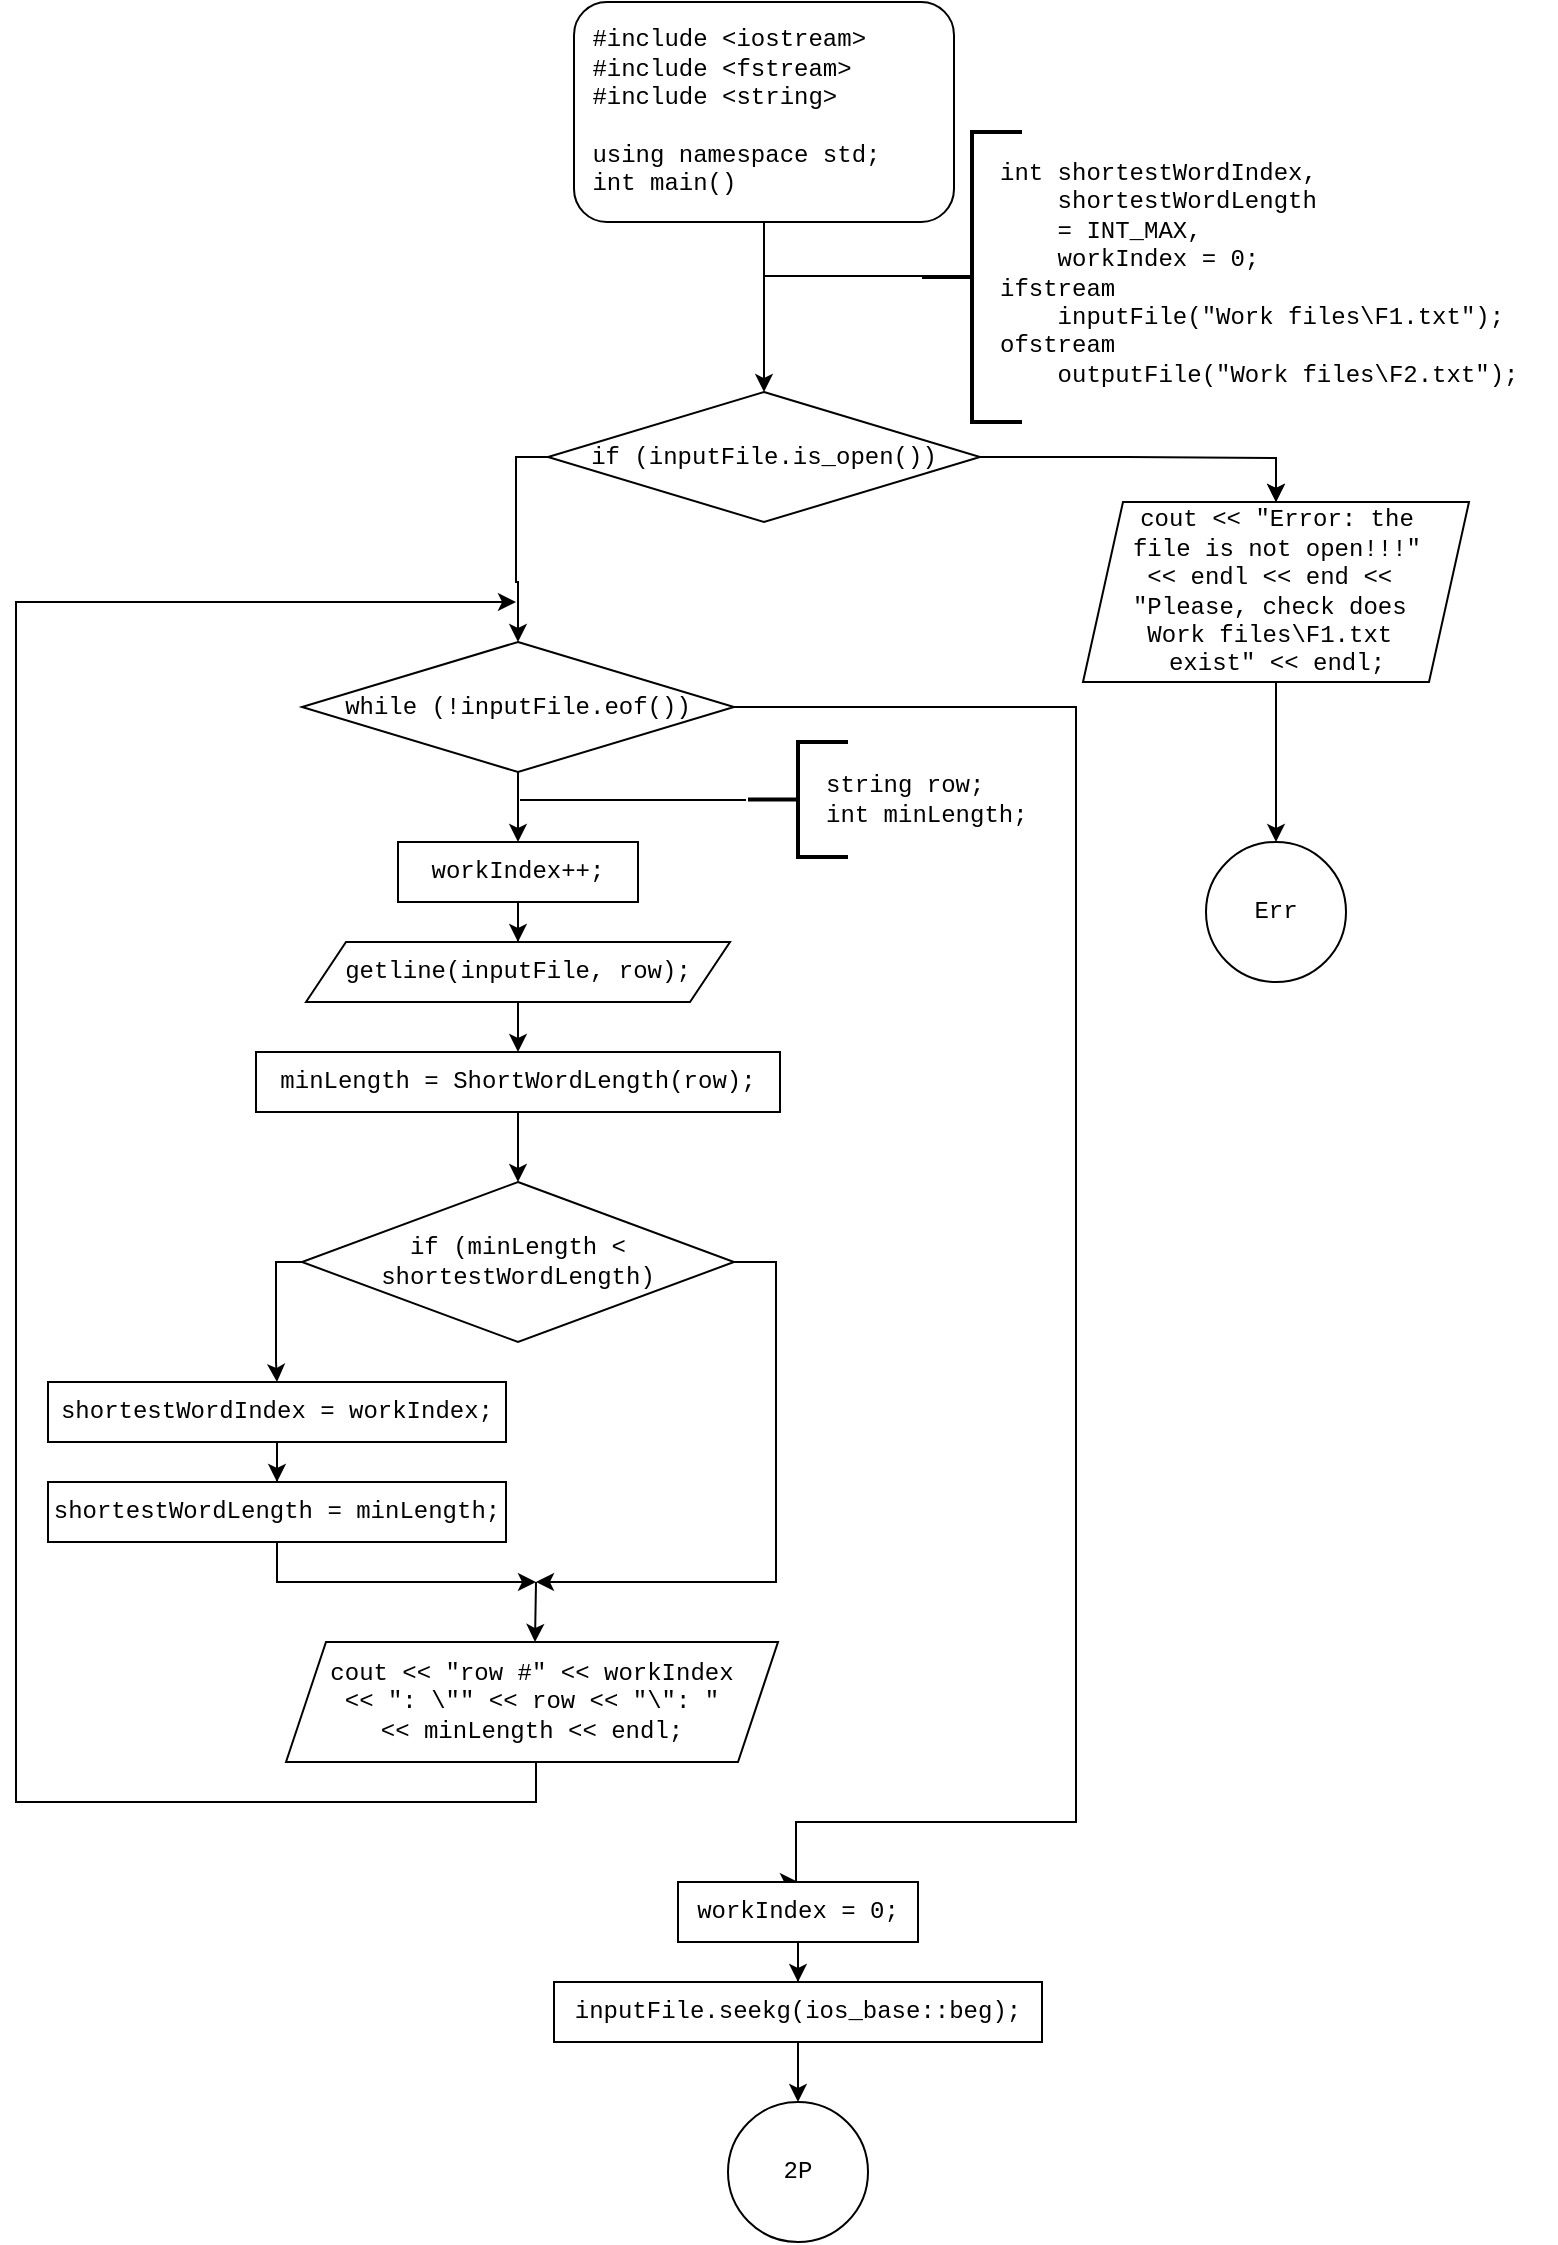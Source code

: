 <mxfile version="14.1.8" type="device"><diagram id="36v2mM9SLgPIwePRZz3P" name="Страница 1"><mxGraphModel dx="981" dy="574" grid="1" gridSize="10" guides="1" tooltips="1" connect="1" arrows="1" fold="1" page="1" pageScale="1" pageWidth="827" pageHeight="1169" math="0" shadow="0"><root><mxCell id="0"/><mxCell id="1" parent="0"/><mxCell id="1mySIXGy-hEm2ZLEQ8bS-6" style="edgeStyle=orthogonalEdgeStyle;rounded=0;orthogonalLoop=1;jettySize=auto;html=1;fontFamily=Courier New;" edge="1" parent="1" source="1mySIXGy-hEm2ZLEQ8bS-1" target="1mySIXGy-hEm2ZLEQ8bS-5"><mxGeometry relative="1" as="geometry"/></mxCell><mxCell id="1mySIXGy-hEm2ZLEQ8bS-1" value="&lt;div&gt;&amp;nbsp;#include &amp;lt;iostream&amp;gt;&lt;/div&gt;&lt;div&gt;&amp;nbsp;#include &amp;lt;fstream&amp;gt;&lt;/div&gt;&lt;div&gt;&amp;nbsp;#include &amp;lt;string&amp;gt;&lt;/div&gt;&lt;div&gt;&lt;br&gt;&lt;/div&gt;&lt;div&gt;&amp;nbsp;using namespace std;&lt;/div&gt;&lt;div&gt;&amp;nbsp;int main()&lt;/div&gt;" style="rounded=1;whiteSpace=wrap;html=1;fontFamily=Courier New;align=left;" vertex="1" parent="1"><mxGeometry x="319" y="30" width="190" height="110" as="geometry"/></mxCell><mxCell id="1mySIXGy-hEm2ZLEQ8bS-2" value="" style="strokeWidth=2;html=1;shape=mxgraph.flowchart.annotation_2;align=left;labelPosition=right;pointerEvents=1;fontFamily=Courier New;" vertex="1" parent="1"><mxGeometry x="493" y="95" width="50" height="145" as="geometry"/></mxCell><mxCell id="1mySIXGy-hEm2ZLEQ8bS-34" value="" style="edgeStyle=orthogonalEdgeStyle;rounded=0;orthogonalLoop=1;jettySize=auto;html=1;fontFamily=Courier New;entryX=0.5;entryY=0;entryDx=0;entryDy=0;" edge="1" parent="1" source="1mySIXGy-hEm2ZLEQ8bS-3" target="1mySIXGy-hEm2ZLEQ8bS-33"><mxGeometry relative="1" as="geometry"/></mxCell><mxCell id="1mySIXGy-hEm2ZLEQ8bS-3" value="&lt;div&gt;int shortestWordIndex,&amp;nbsp;&lt;/div&gt;&lt;div&gt;&amp;nbsp; &amp;nbsp; shortestWordLength&amp;nbsp;&lt;/div&gt;&lt;div&gt;&amp;nbsp; &amp;nbsp; = INT_MAX,&lt;/div&gt;&lt;div&gt;&amp;nbsp; &amp;nbsp; workIndex = 0;&lt;/div&gt;&lt;div&gt;&lt;div&gt;ifstream&amp;nbsp;&lt;/div&gt;&lt;div&gt;&amp;nbsp; &amp;nbsp; inputFile(&quot;Work files\\F1.txt&quot;);&lt;/div&gt;&lt;div&gt;ofstream&amp;nbsp;&lt;/div&gt;&lt;div&gt;&amp;nbsp; &amp;nbsp; outputFile(&quot;Work files\\F2.txt&quot;);&lt;/div&gt;&lt;/div&gt;" style="text;html=1;strokeColor=none;fillColor=none;align=left;verticalAlign=middle;whiteSpace=wrap;rounded=0;fontFamily=Courier New;" vertex="1" parent="1"><mxGeometry x="530" y="65.5" width="280" height="200" as="geometry"/></mxCell><mxCell id="1mySIXGy-hEm2ZLEQ8bS-8" style="edgeStyle=orthogonalEdgeStyle;rounded=0;orthogonalLoop=1;jettySize=auto;html=1;fontFamily=Courier New;entryX=0.5;entryY=0;entryDx=0;entryDy=0;" edge="1" parent="1" source="1mySIXGy-hEm2ZLEQ8bS-5" target="1mySIXGy-hEm2ZLEQ8bS-9"><mxGeometry relative="1" as="geometry"><mxPoint x="370" y="350" as="targetPoint"/><Array as="points"><mxPoint x="290" y="258"/><mxPoint x="290" y="320"/><mxPoint x="291" y="320"/></Array></mxGeometry></mxCell><mxCell id="1mySIXGy-hEm2ZLEQ8bS-32" style="edgeStyle=orthogonalEdgeStyle;rounded=0;orthogonalLoop=1;jettySize=auto;html=1;fontFamily=Courier New;" edge="1" parent="1" source="1mySIXGy-hEm2ZLEQ8bS-5"><mxGeometry relative="1" as="geometry"><mxPoint x="670" y="280" as="targetPoint"/><Array as="points"><mxPoint x="596" y="258"/><mxPoint x="670" y="258"/></Array></mxGeometry></mxCell><mxCell id="1mySIXGy-hEm2ZLEQ8bS-5" value="if (inputFile.is_open())" style="rhombus;whiteSpace=wrap;html=1;fontFamily=Courier New;" vertex="1" parent="1"><mxGeometry x="306" y="225" width="216" height="65" as="geometry"/></mxCell><mxCell id="1mySIXGy-hEm2ZLEQ8bS-7" value="" style="endArrow=none;html=1;fontFamily=Courier New;entryX=0;entryY=0.5;entryDx=0;entryDy=0;entryPerimeter=0;" edge="1" parent="1"><mxGeometry width="50" height="50" relative="1" as="geometry"><mxPoint x="414" y="167" as="sourcePoint"/><mxPoint x="497.0" y="167" as="targetPoint"/></mxGeometry></mxCell><mxCell id="1mySIXGy-hEm2ZLEQ8bS-11" style="edgeStyle=orthogonalEdgeStyle;rounded=0;orthogonalLoop=1;jettySize=auto;html=1;fontFamily=Courier New;" edge="1" parent="1" source="1mySIXGy-hEm2ZLEQ8bS-9" target="1mySIXGy-hEm2ZLEQ8bS-10"><mxGeometry relative="1" as="geometry"/></mxCell><mxCell id="1mySIXGy-hEm2ZLEQ8bS-28" style="edgeStyle=orthogonalEdgeStyle;rounded=0;orthogonalLoop=1;jettySize=auto;html=1;fontFamily=Courier New;entryX=0.5;entryY=0;entryDx=0;entryDy=0;" edge="1" parent="1" source="1mySIXGy-hEm2ZLEQ8bS-9" target="1mySIXGy-hEm2ZLEQ8bS-37"><mxGeometry relative="1" as="geometry"><mxPoint x="430" y="970" as="targetPoint"/><Array as="points"><mxPoint x="570" y="382"/><mxPoint x="570" y="940"/><mxPoint x="430" y="940"/><mxPoint x="430" y="970"/><mxPoint x="431" y="970"/></Array></mxGeometry></mxCell><mxCell id="1mySIXGy-hEm2ZLEQ8bS-9" value="while (!inputFile.eof())" style="rhombus;whiteSpace=wrap;html=1;fontFamily=Courier New;" vertex="1" parent="1"><mxGeometry x="183" y="350" width="216" height="65" as="geometry"/></mxCell><mxCell id="1mySIXGy-hEm2ZLEQ8bS-13" style="edgeStyle=orthogonalEdgeStyle;rounded=0;orthogonalLoop=1;jettySize=auto;html=1;entryX=0.5;entryY=0;entryDx=0;entryDy=0;fontFamily=Courier New;" edge="1" parent="1" source="1mySIXGy-hEm2ZLEQ8bS-10" target="1mySIXGy-hEm2ZLEQ8bS-12"><mxGeometry relative="1" as="geometry"/></mxCell><mxCell id="1mySIXGy-hEm2ZLEQ8bS-10" value="workIndex++;" style="rounded=0;whiteSpace=wrap;html=1;fontFamily=Courier New;" vertex="1" parent="1"><mxGeometry x="231" y="450" width="120" height="30" as="geometry"/></mxCell><mxCell id="1mySIXGy-hEm2ZLEQ8bS-18" style="edgeStyle=orthogonalEdgeStyle;rounded=0;orthogonalLoop=1;jettySize=auto;html=1;entryX=0.5;entryY=0;entryDx=0;entryDy=0;fontFamily=Courier New;" edge="1" parent="1" source="1mySIXGy-hEm2ZLEQ8bS-12" target="1mySIXGy-hEm2ZLEQ8bS-17"><mxGeometry relative="1" as="geometry"/></mxCell><mxCell id="1mySIXGy-hEm2ZLEQ8bS-12" value="getline(inputFile, row);" style="shape=parallelogram;perimeter=parallelogramPerimeter;whiteSpace=wrap;html=1;fixedSize=1;fontFamily=Courier New;" vertex="1" parent="1"><mxGeometry x="185" y="500" width="212" height="30" as="geometry"/></mxCell><mxCell id="1mySIXGy-hEm2ZLEQ8bS-14" value="" style="strokeWidth=2;html=1;shape=mxgraph.flowchart.annotation_2;align=left;labelPosition=right;pointerEvents=1;fontFamily=Courier New;" vertex="1" parent="1"><mxGeometry x="406" y="400" width="50" height="57.5" as="geometry"/></mxCell><mxCell id="1mySIXGy-hEm2ZLEQ8bS-15" value="" style="endArrow=none;html=1;fontFamily=Courier New;" edge="1" parent="1"><mxGeometry width="50" height="50" relative="1" as="geometry"><mxPoint x="292" y="429" as="sourcePoint"/><mxPoint x="405" y="429" as="targetPoint"/></mxGeometry></mxCell><mxCell id="1mySIXGy-hEm2ZLEQ8bS-16" value="string row;&lt;br&gt;int minLength;" style="text;html=1;strokeColor=none;fillColor=none;align=left;verticalAlign=middle;whiteSpace=wrap;rounded=0;fontFamily=Courier New;" vertex="1" parent="1"><mxGeometry x="443" y="413.75" width="130" height="30" as="geometry"/></mxCell><mxCell id="1mySIXGy-hEm2ZLEQ8bS-20" style="edgeStyle=orthogonalEdgeStyle;rounded=0;orthogonalLoop=1;jettySize=auto;html=1;entryX=0.5;entryY=0;entryDx=0;entryDy=0;fontFamily=Courier New;" edge="1" parent="1" source="1mySIXGy-hEm2ZLEQ8bS-17" target="1mySIXGy-hEm2ZLEQ8bS-19"><mxGeometry relative="1" as="geometry"/></mxCell><mxCell id="1mySIXGy-hEm2ZLEQ8bS-17" value="minLength = ShortWordLength(row);" style="rounded=0;whiteSpace=wrap;html=1;fontFamily=Courier New;" vertex="1" parent="1"><mxGeometry x="160" y="555" width="262" height="30" as="geometry"/></mxCell><mxCell id="1mySIXGy-hEm2ZLEQ8bS-21" style="edgeStyle=orthogonalEdgeStyle;rounded=0;orthogonalLoop=1;jettySize=auto;html=1;fontFamily=Courier New;entryX=0.5;entryY=0;entryDx=0;entryDy=0;" edge="1" parent="1" source="1mySIXGy-hEm2ZLEQ8bS-19" target="1mySIXGy-hEm2ZLEQ8bS-22"><mxGeometry relative="1" as="geometry"><mxPoint x="170" y="740" as="targetPoint"/><Array as="points"><mxPoint x="170" y="660"/><mxPoint x="170" y="710"/><mxPoint x="171" y="710"/></Array></mxGeometry></mxCell><mxCell id="1mySIXGy-hEm2ZLEQ8bS-26" style="edgeStyle=orthogonalEdgeStyle;rounded=0;orthogonalLoop=1;jettySize=auto;html=1;fontFamily=Courier New;" edge="1" parent="1" source="1mySIXGy-hEm2ZLEQ8bS-19"><mxGeometry relative="1" as="geometry"><mxPoint x="300" y="820" as="targetPoint"/><Array as="points"><mxPoint x="420" y="660"/><mxPoint x="420" y="820"/></Array></mxGeometry></mxCell><mxCell id="1mySIXGy-hEm2ZLEQ8bS-19" value="if (minLength &amp;lt; shortestWordLength)" style="rhombus;whiteSpace=wrap;html=1;fontFamily=Courier New;" vertex="1" parent="1"><mxGeometry x="183" y="620" width="216" height="80" as="geometry"/></mxCell><mxCell id="1mySIXGy-hEm2ZLEQ8bS-24" style="edgeStyle=orthogonalEdgeStyle;rounded=0;orthogonalLoop=1;jettySize=auto;html=1;entryX=0.5;entryY=0;entryDx=0;entryDy=0;fontFamily=Courier New;" edge="1" parent="1" source="1mySIXGy-hEm2ZLEQ8bS-22" target="1mySIXGy-hEm2ZLEQ8bS-23"><mxGeometry relative="1" as="geometry"/></mxCell><mxCell id="1mySIXGy-hEm2ZLEQ8bS-22" value="shortestWordIndex = workIndex;" style="rounded=0;whiteSpace=wrap;html=1;fontFamily=Courier New;" vertex="1" parent="1"><mxGeometry x="56" y="720" width="229" height="30" as="geometry"/></mxCell><mxCell id="1mySIXGy-hEm2ZLEQ8bS-25" style="edgeStyle=orthogonalEdgeStyle;rounded=0;orthogonalLoop=1;jettySize=auto;html=1;fontFamily=Courier New;" edge="1" parent="1" source="1mySIXGy-hEm2ZLEQ8bS-23"><mxGeometry relative="1" as="geometry"><mxPoint x="300" y="820" as="targetPoint"/><Array as="points"><mxPoint x="171" y="820"/><mxPoint x="290" y="820"/></Array></mxGeometry></mxCell><mxCell id="1mySIXGy-hEm2ZLEQ8bS-23" value="shortestWordLength = minLength;" style="rounded=0;whiteSpace=wrap;html=1;fontFamily=Courier New;" vertex="1" parent="1"><mxGeometry x="56" y="770" width="229" height="30" as="geometry"/></mxCell><mxCell id="1mySIXGy-hEm2ZLEQ8bS-27" value="" style="endArrow=classic;html=1;fontFamily=Courier New;edgeStyle=orthogonalEdgeStyle;arcSize=0;exitX=0.5;exitY=1;exitDx=0;exitDy=0;" edge="1" parent="1" source="1mySIXGy-hEm2ZLEQ8bS-29"><mxGeometry width="50" height="50" relative="1" as="geometry"><mxPoint x="300" y="910" as="sourcePoint"/><mxPoint x="290" y="330" as="targetPoint"/><Array as="points"><mxPoint x="300" y="910"/><mxPoint x="300" y="930"/><mxPoint x="40" y="930"/><mxPoint x="40" y="330"/></Array></mxGeometry></mxCell><mxCell id="1mySIXGy-hEm2ZLEQ8bS-29" value="cout &amp;lt;&amp;lt; &quot;row #&quot; &amp;lt;&amp;lt; workIndex &lt;br&gt;&amp;lt;&amp;lt; &quot;: \&quot;&quot; &amp;lt;&amp;lt; row &amp;lt;&amp;lt; &quot;\&quot;: &quot; &lt;br&gt;&amp;lt;&amp;lt; minLength &amp;lt;&amp;lt; endl;" style="shape=parallelogram;perimeter=parallelogramPerimeter;whiteSpace=wrap;html=1;fixedSize=1;fontFamily=Courier New;" vertex="1" parent="1"><mxGeometry x="175" y="850" width="246" height="60" as="geometry"/></mxCell><mxCell id="1mySIXGy-hEm2ZLEQ8bS-30" value="" style="endArrow=classic;html=1;fontFamily=Courier New;" edge="1" parent="1"><mxGeometry width="50" height="50" relative="1" as="geometry"><mxPoint x="300" y="820" as="sourcePoint"/><mxPoint x="299.5" y="850.0" as="targetPoint"/></mxGeometry></mxCell><mxCell id="1mySIXGy-hEm2ZLEQ8bS-35" style="edgeStyle=orthogonalEdgeStyle;rounded=0;orthogonalLoop=1;jettySize=auto;html=1;fontFamily=Courier New;entryX=0.5;entryY=0;entryDx=0;entryDy=0;" edge="1" parent="1" source="1mySIXGy-hEm2ZLEQ8bS-33" target="1mySIXGy-hEm2ZLEQ8bS-36"><mxGeometry relative="1" as="geometry"><mxPoint x="670.0" y="420" as="targetPoint"/></mxGeometry></mxCell><mxCell id="1mySIXGy-hEm2ZLEQ8bS-33" value="&lt;div&gt;cout &amp;lt;&amp;lt;&amp;nbsp;&lt;span&gt;&quot;Error: the&lt;/span&gt;&lt;/div&gt;&lt;div&gt;&lt;span&gt;&amp;nbsp;file is not open!!!&quot;&amp;nbsp;&lt;/span&gt;&lt;/div&gt;&lt;div&gt;&amp;lt;&amp;lt; endl &amp;lt;&amp;lt; end&amp;nbsp;&lt;span&gt;&amp;lt;&amp;lt;&amp;nbsp;&lt;/span&gt;&lt;/div&gt;&lt;div&gt;&lt;span&gt;&quot;Please, check does&amp;nbsp;&lt;/span&gt;&lt;/div&gt;&lt;div&gt;&lt;span&gt;Work files\\F1.txt&amp;nbsp;&lt;/span&gt;&lt;/div&gt;&lt;div&gt;&lt;span&gt;exist&quot;&amp;nbsp;&lt;/span&gt;&lt;span&gt;&amp;lt;&amp;lt; endl;&lt;/span&gt;&lt;/div&gt;" style="shape=parallelogram;perimeter=parallelogramPerimeter;whiteSpace=wrap;html=1;fixedSize=1;fontFamily=Courier New;align=center;" vertex="1" parent="1"><mxGeometry x="573.5" y="280" width="193" height="90" as="geometry"/></mxCell><mxCell id="1mySIXGy-hEm2ZLEQ8bS-36" value="Err" style="ellipse;whiteSpace=wrap;html=1;aspect=fixed;fontFamily=Courier New;" vertex="1" parent="1"><mxGeometry x="635" y="450" width="70" height="70" as="geometry"/></mxCell><mxCell id="1mySIXGy-hEm2ZLEQ8bS-39" style="edgeStyle=orthogonalEdgeStyle;rounded=0;orthogonalLoop=1;jettySize=auto;html=1;entryX=0.5;entryY=0;entryDx=0;entryDy=0;fontFamily=Courier New;" edge="1" parent="1" source="1mySIXGy-hEm2ZLEQ8bS-37" target="1mySIXGy-hEm2ZLEQ8bS-38"><mxGeometry relative="1" as="geometry"/></mxCell><mxCell id="1mySIXGy-hEm2ZLEQ8bS-37" value="workIndex = 0;" style="rounded=0;whiteSpace=wrap;html=1;fontFamily=Courier New;" vertex="1" parent="1"><mxGeometry x="371" y="970" width="120" height="30" as="geometry"/></mxCell><mxCell id="1mySIXGy-hEm2ZLEQ8bS-41" style="edgeStyle=orthogonalEdgeStyle;rounded=0;orthogonalLoop=1;jettySize=auto;html=1;fontFamily=Courier New;" edge="1" parent="1" source="1mySIXGy-hEm2ZLEQ8bS-38" target="1mySIXGy-hEm2ZLEQ8bS-40"><mxGeometry relative="1" as="geometry"/></mxCell><mxCell id="1mySIXGy-hEm2ZLEQ8bS-38" value="inputFile.seekg(ios_base::beg);" style="rounded=0;whiteSpace=wrap;html=1;fontFamily=Courier New;" vertex="1" parent="1"><mxGeometry x="309" y="1020" width="244" height="30" as="geometry"/></mxCell><mxCell id="1mySIXGy-hEm2ZLEQ8bS-40" value="2P" style="ellipse;whiteSpace=wrap;html=1;aspect=fixed;fontFamily=Courier New;" vertex="1" parent="1"><mxGeometry x="396" y="1080" width="70" height="70" as="geometry"/></mxCell></root></mxGraphModel></diagram></mxfile>